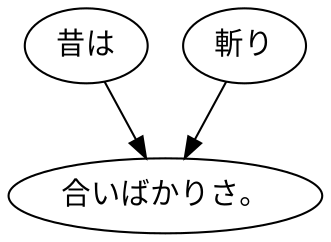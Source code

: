 digraph graph4427 {
	node0 [label="昔は"];
	node1 [label="斬り"];
	node2 [label="合いばかりさ。"];
	node0 -> node2;
	node1 -> node2;
}
